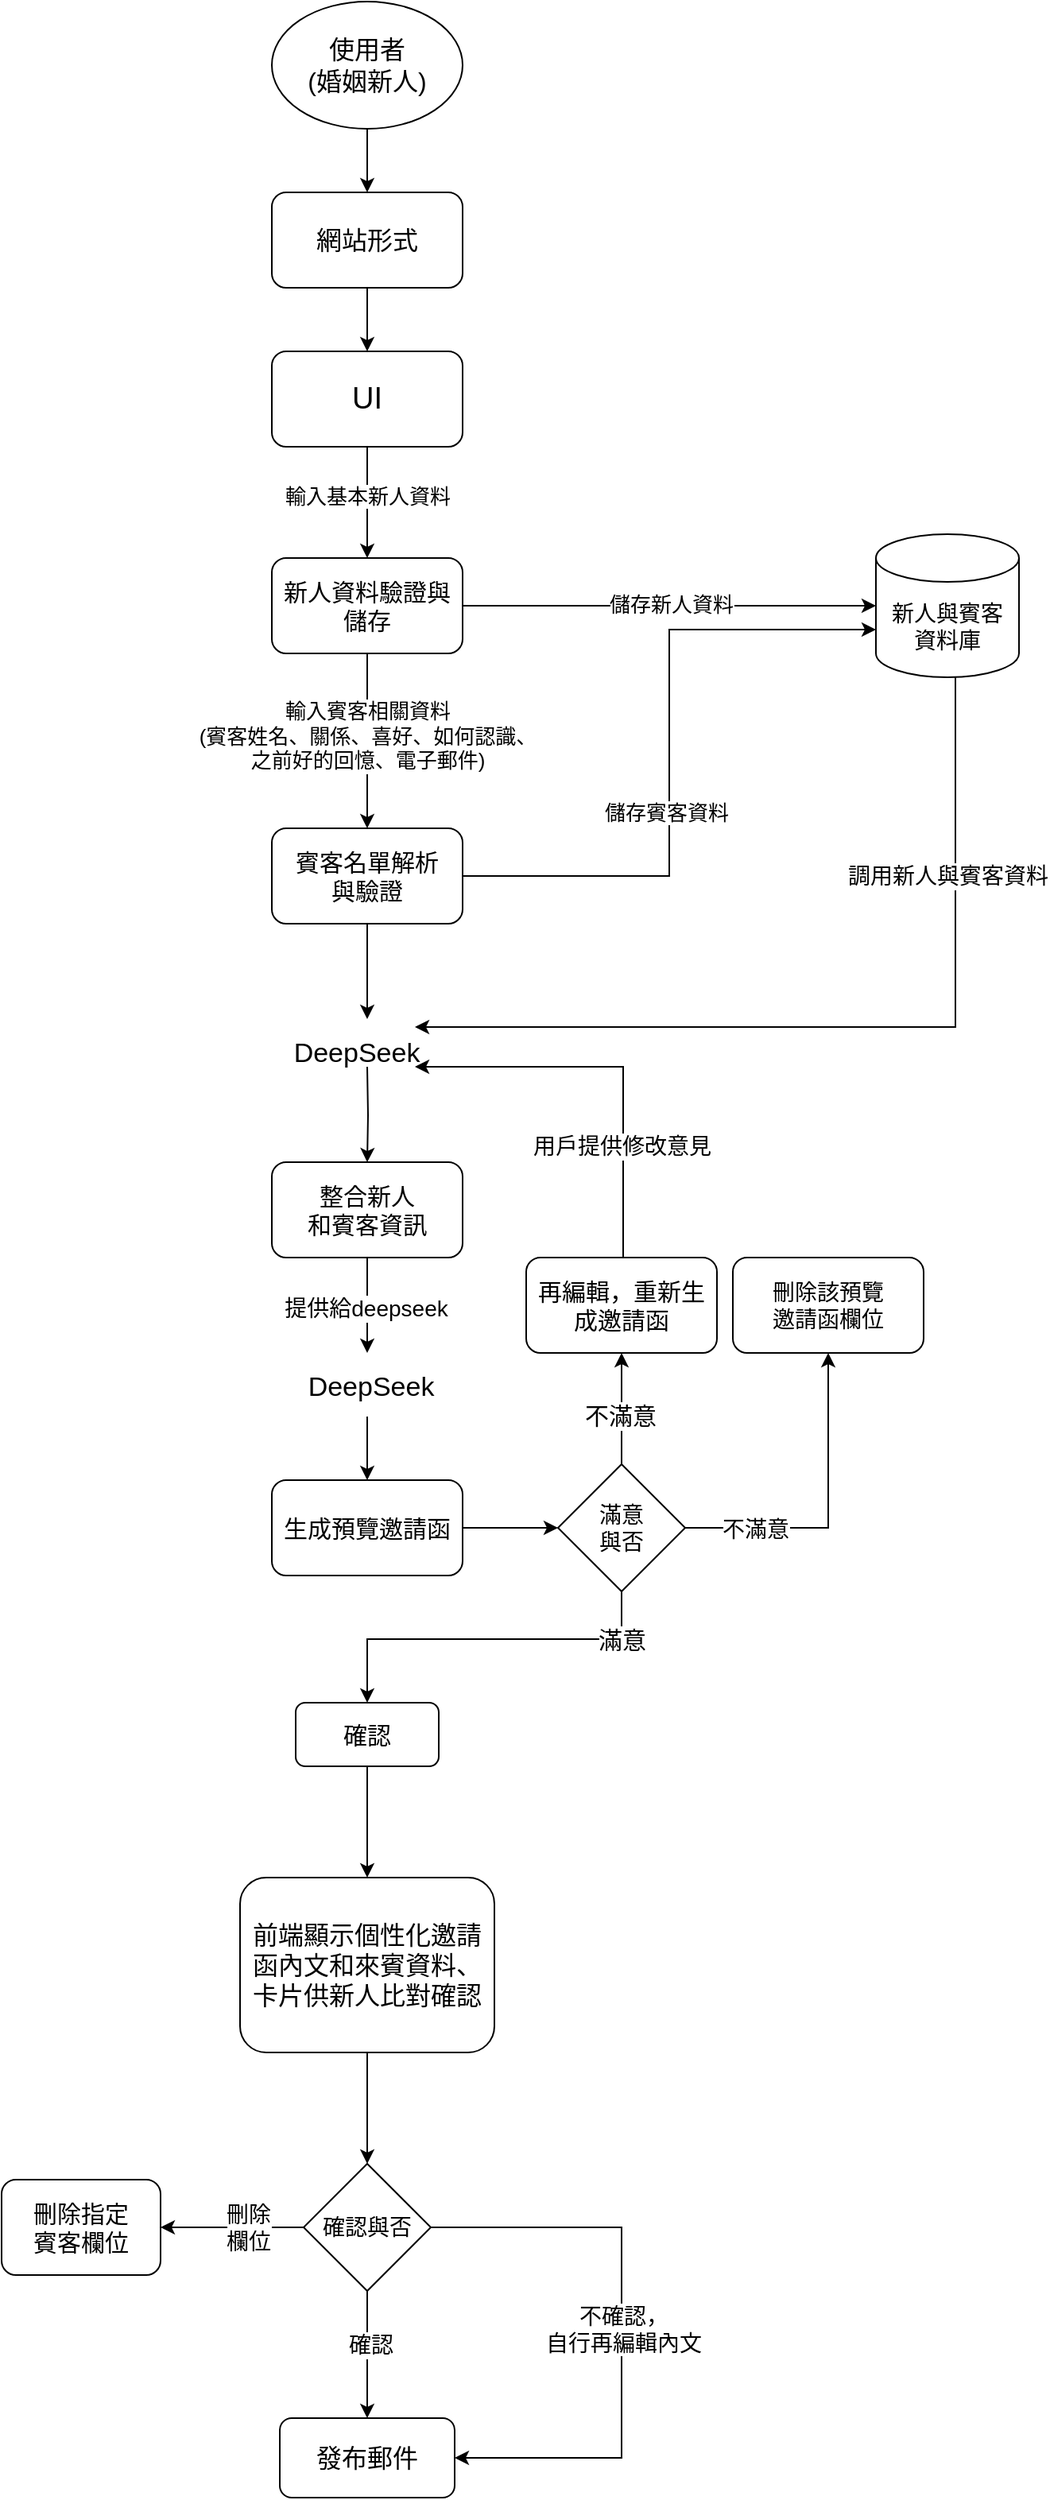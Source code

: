 <mxfile version="24.7.17">
  <diagram name="第1頁" id="q_i-FiuycsIScG7VY103">
    <mxGraphModel dx="1036" dy="606" grid="1" gridSize="10" guides="1" tooltips="1" connect="1" arrows="1" fold="1" page="1" pageScale="1" pageWidth="827" pageHeight="1169" math="0" shadow="0">
      <root>
        <mxCell id="0" />
        <mxCell id="1" parent="0" />
        <mxCell id="hkdZcMtisLhz9Ig-_JKM-3" style="edgeStyle=orthogonalEdgeStyle;rounded=0;orthogonalLoop=1;jettySize=auto;html=1;exitX=0.5;exitY=1;exitDx=0;exitDy=0;entryX=0.5;entryY=0;entryDx=0;entryDy=0;" parent="1" source="hkdZcMtisLhz9Ig-_JKM-1" target="hkdZcMtisLhz9Ig-_JKM-2" edge="1">
          <mxGeometry relative="1" as="geometry" />
        </mxCell>
        <mxCell id="hkdZcMtisLhz9Ig-_JKM-1" value="使用者&lt;br style=&quot;font-size: 16px;&quot;&gt;(婚姻新人)" style="ellipse;whiteSpace=wrap;html=1;fontSize=16;" parent="1" vertex="1">
          <mxGeometry x="350" y="20" width="120" height="80" as="geometry" />
        </mxCell>
        <mxCell id="hkdZcMtisLhz9Ig-_JKM-5" style="edgeStyle=orthogonalEdgeStyle;rounded=0;orthogonalLoop=1;jettySize=auto;html=1;exitX=0.5;exitY=1;exitDx=0;exitDy=0;entryX=0.5;entryY=0;entryDx=0;entryDy=0;" parent="1" source="hkdZcMtisLhz9Ig-_JKM-2" target="hkdZcMtisLhz9Ig-_JKM-4" edge="1">
          <mxGeometry relative="1" as="geometry" />
        </mxCell>
        <mxCell id="hkdZcMtisLhz9Ig-_JKM-2" value="網站形式" style="rounded=1;whiteSpace=wrap;html=1;fontSize=16;" parent="1" vertex="1">
          <mxGeometry x="350" y="140" width="120" height="60" as="geometry" />
        </mxCell>
        <mxCell id="hkdZcMtisLhz9Ig-_JKM-7" style="edgeStyle=orthogonalEdgeStyle;rounded=0;orthogonalLoop=1;jettySize=auto;html=1;exitX=0.5;exitY=1;exitDx=0;exitDy=0;entryX=0.5;entryY=0;entryDx=0;entryDy=0;" parent="1" source="hkdZcMtisLhz9Ig-_JKM-4" target="hkdZcMtisLhz9Ig-_JKM-6" edge="1">
          <mxGeometry relative="1" as="geometry" />
        </mxCell>
        <mxCell id="hkdZcMtisLhz9Ig-_JKM-8" value="輸入基本新人資料" style="edgeLabel;html=1;align=center;verticalAlign=middle;resizable=0;points=[];fontSize=13;" parent="hkdZcMtisLhz9Ig-_JKM-7" vertex="1" connectable="0">
          <mxGeometry x="-0.504" y="2" relative="1" as="geometry">
            <mxPoint x="-2" y="13" as="offset" />
          </mxGeometry>
        </mxCell>
        <mxCell id="hkdZcMtisLhz9Ig-_JKM-4" value="UI" style="rounded=1;whiteSpace=wrap;html=1;fontSize=19;" parent="1" vertex="1">
          <mxGeometry x="350" y="240" width="120" height="60" as="geometry" />
        </mxCell>
        <mxCell id="hkdZcMtisLhz9Ig-_JKM-12" style="edgeStyle=orthogonalEdgeStyle;rounded=0;orthogonalLoop=1;jettySize=auto;html=1;exitX=0.5;exitY=1;exitDx=0;exitDy=0;entryX=0.5;entryY=0;entryDx=0;entryDy=0;" parent="1" source="hkdZcMtisLhz9Ig-_JKM-6" target="hkdZcMtisLhz9Ig-_JKM-11" edge="1">
          <mxGeometry relative="1" as="geometry" />
        </mxCell>
        <mxCell id="hkdZcMtisLhz9Ig-_JKM-6" value="新人資料驗證與儲存" style="rounded=1;whiteSpace=wrap;html=1;fontSize=15;" parent="1" vertex="1">
          <mxGeometry x="350" y="370" width="120" height="60" as="geometry" />
        </mxCell>
        <mxCell id="hkdZcMtisLhz9Ig-_JKM-20" style="edgeStyle=orthogonalEdgeStyle;rounded=0;orthogonalLoop=1;jettySize=auto;html=1;exitX=0.5;exitY=1;exitDx=0;exitDy=0;exitPerimeter=0;" parent="1" edge="1">
          <mxGeometry relative="1" as="geometry">
            <mxPoint x="440" y="665" as="targetPoint" />
            <mxPoint x="780" y="430" as="sourcePoint" />
            <Array as="points">
              <mxPoint x="780" y="665" />
            </Array>
          </mxGeometry>
        </mxCell>
        <mxCell id="hkdZcMtisLhz9Ig-_JKM-21" value="調用新人與賓客資料" style="edgeLabel;html=1;align=center;verticalAlign=middle;resizable=0;points=[];fontSize=14;" parent="hkdZcMtisLhz9Ig-_JKM-20" vertex="1" connectable="0">
          <mxGeometry x="0.632" relative="1" as="geometry">
            <mxPoint x="229" y="-95" as="offset" />
          </mxGeometry>
        </mxCell>
        <mxCell id="hkdZcMtisLhz9Ig-_JKM-9" value="新人與賓客&lt;br&gt;資料庫" style="shape=cylinder3;whiteSpace=wrap;html=1;boundedLbl=1;backgroundOutline=1;size=15;fontSize=14;" parent="1" vertex="1">
          <mxGeometry x="730" y="355" width="90" height="90" as="geometry" />
        </mxCell>
        <mxCell id="hkdZcMtisLhz9Ig-_JKM-10" style="edgeStyle=orthogonalEdgeStyle;rounded=0;orthogonalLoop=1;jettySize=auto;html=1;entryX=0;entryY=0.5;entryDx=0;entryDy=0;entryPerimeter=0;" parent="1" source="hkdZcMtisLhz9Ig-_JKM-6" target="hkdZcMtisLhz9Ig-_JKM-9" edge="1">
          <mxGeometry relative="1" as="geometry" />
        </mxCell>
        <mxCell id="hkdZcMtisLhz9Ig-_JKM-15" value="儲存新人資料" style="edgeLabel;html=1;align=center;verticalAlign=middle;resizable=0;points=[];fontSize=13;" parent="hkdZcMtisLhz9Ig-_JKM-10" vertex="1" connectable="0">
          <mxGeometry x="0.002" y="1" relative="1" as="geometry">
            <mxPoint as="offset" />
          </mxGeometry>
        </mxCell>
        <mxCell id="hkdZcMtisLhz9Ig-_JKM-19" style="edgeStyle=orthogonalEdgeStyle;rounded=0;orthogonalLoop=1;jettySize=auto;html=1;" parent="1" source="hkdZcMtisLhz9Ig-_JKM-11" edge="1">
          <mxGeometry relative="1" as="geometry">
            <mxPoint x="410" y="660" as="targetPoint" />
          </mxGeometry>
        </mxCell>
        <mxCell id="hkdZcMtisLhz9Ig-_JKM-11" value="賓客名單解析&lt;br&gt;與驗證" style="rounded=1;whiteSpace=wrap;html=1;fontSize=15;" parent="1" vertex="1">
          <mxGeometry x="350" y="540" width="120" height="60" as="geometry" />
        </mxCell>
        <mxCell id="hkdZcMtisLhz9Ig-_JKM-13" value="輸入賓客相關資料&lt;br&gt;(賓客姓名、關係、喜好、如何認識、&lt;br&gt;之前好的回憶、電子郵件)" style="edgeLabel;html=1;align=center;verticalAlign=middle;resizable=0;points=[];fontSize=13;" parent="1" vertex="1" connectable="0">
          <mxGeometry x="413.0" y="479.997" as="geometry">
            <mxPoint x="-3" y="2" as="offset" />
          </mxGeometry>
        </mxCell>
        <mxCell id="hkdZcMtisLhz9Ig-_JKM-16" style="edgeStyle=orthogonalEdgeStyle;rounded=0;orthogonalLoop=1;jettySize=auto;html=1;exitX=1;exitY=0.5;exitDx=0;exitDy=0;entryX=0;entryY=0;entryDx=0;entryDy=60;entryPerimeter=0;" parent="1" source="hkdZcMtisLhz9Ig-_JKM-11" target="hkdZcMtisLhz9Ig-_JKM-9" edge="1">
          <mxGeometry relative="1" as="geometry" />
        </mxCell>
        <mxCell id="hkdZcMtisLhz9Ig-_JKM-17" value="&lt;font style=&quot;font-size: 13px;&quot;&gt;儲存賓客資料&lt;/font&gt;" style="edgeLabel;html=1;align=center;verticalAlign=middle;resizable=0;points=[];" parent="hkdZcMtisLhz9Ig-_JKM-16" vertex="1" connectable="0">
          <mxGeometry x="-0.181" y="2" relative="1" as="geometry">
            <mxPoint as="offset" />
          </mxGeometry>
        </mxCell>
        <mxCell id="hkdZcMtisLhz9Ig-_JKM-18" value="DeepSeek" style="edgeLabel;html=1;align=center;verticalAlign=middle;resizable=0;points=[];fontSize=17;" parent="1" vertex="1" connectable="0">
          <mxGeometry x="400" y="689.998" as="geometry">
            <mxPoint x="3" y="-8" as="offset" />
          </mxGeometry>
        </mxCell>
        <mxCell id="hkdZcMtisLhz9Ig-_JKM-25" style="edgeStyle=orthogonalEdgeStyle;rounded=0;orthogonalLoop=1;jettySize=auto;html=1;exitX=0.5;exitY=1;exitDx=0;exitDy=0;" parent="1" source="hkdZcMtisLhz9Ig-_JKM-22" edge="1">
          <mxGeometry relative="1" as="geometry">
            <mxPoint x="410" y="870" as="targetPoint" />
          </mxGeometry>
        </mxCell>
        <mxCell id="hkdZcMtisLhz9Ig-_JKM-26" value="&lt;font style=&quot;font-size: 14px;&quot;&gt;提供給deepseek&lt;/font&gt;" style="edgeLabel;html=1;align=center;verticalAlign=middle;resizable=0;points=[];" parent="hkdZcMtisLhz9Ig-_JKM-25" vertex="1" connectable="0">
          <mxGeometry x="-0.014" y="-1" relative="1" as="geometry">
            <mxPoint x="-1" y="1" as="offset" />
          </mxGeometry>
        </mxCell>
        <mxCell id="hkdZcMtisLhz9Ig-_JKM-22" value="整合新人&lt;br&gt;和賓客資訊" style="rounded=1;whiteSpace=wrap;html=1;fontSize=15;" parent="1" vertex="1">
          <mxGeometry x="350" y="750" width="120" height="60" as="geometry" />
        </mxCell>
        <mxCell id="hkdZcMtisLhz9Ig-_JKM-23" style="edgeStyle=orthogonalEdgeStyle;rounded=0;orthogonalLoop=1;jettySize=auto;html=1;entryX=0.5;entryY=0;entryDx=0;entryDy=0;" parent="1" target="hkdZcMtisLhz9Ig-_JKM-22" edge="1">
          <mxGeometry relative="1" as="geometry">
            <mxPoint x="420" y="670" as="targetPoint" />
            <mxPoint x="410" y="690" as="sourcePoint" />
          </mxGeometry>
        </mxCell>
        <mxCell id="hkdZcMtisLhz9Ig-_JKM-24" value="DeepSeek" style="edgeLabel;html=1;align=center;verticalAlign=middle;resizable=0;points=[];fontSize=17;" parent="1" vertex="1" connectable="0">
          <mxGeometry x="410" y="879.998" as="geometry">
            <mxPoint x="2" y="12" as="offset" />
          </mxGeometry>
        </mxCell>
        <mxCell id="hkdZcMtisLhz9Ig-_JKM-29" value="" style="endArrow=classic;html=1;rounded=0;entryX=0.5;entryY=0;entryDx=0;entryDy=0;" parent="1" target="hkdZcMtisLhz9Ig-_JKM-30" edge="1">
          <mxGeometry width="50" height="50" relative="1" as="geometry">
            <mxPoint x="410" y="910" as="sourcePoint" />
            <mxPoint x="410" y="940" as="targetPoint" />
          </mxGeometry>
        </mxCell>
        <mxCell id="hkdZcMtisLhz9Ig-_JKM-33" style="edgeStyle=orthogonalEdgeStyle;rounded=0;orthogonalLoop=1;jettySize=auto;html=1;entryX=0;entryY=0.5;entryDx=0;entryDy=0;" parent="1" source="hkdZcMtisLhz9Ig-_JKM-30" target="hkdZcMtisLhz9Ig-_JKM-32" edge="1">
          <mxGeometry relative="1" as="geometry" />
        </mxCell>
        <mxCell id="hkdZcMtisLhz9Ig-_JKM-30" value="生成預覽邀請函" style="rounded=1;whiteSpace=wrap;html=1;fontSize=15;" parent="1" vertex="1">
          <mxGeometry x="350" y="950" width="120" height="60" as="geometry" />
        </mxCell>
        <mxCell id="hkdZcMtisLhz9Ig-_JKM-36" value="" style="edgeStyle=orthogonalEdgeStyle;rounded=0;orthogonalLoop=1;jettySize=auto;html=1;entryX=0.5;entryY=1;entryDx=0;entryDy=0;" parent="1" source="hkdZcMtisLhz9Ig-_JKM-32" target="hkdZcMtisLhz9Ig-_JKM-37" edge="1">
          <mxGeometry relative="1" as="geometry">
            <mxPoint x="569.941" y="910" as="targetPoint" />
          </mxGeometry>
        </mxCell>
        <mxCell id="hkdZcMtisLhz9Ig-_JKM-41" value="&lt;font style=&quot;font-size: 15px;&quot;&gt;不滿意&lt;/font&gt;" style="edgeLabel;html=1;align=center;verticalAlign=middle;resizable=0;points=[];" parent="hkdZcMtisLhz9Ig-_JKM-36" vertex="1" connectable="0">
          <mxGeometry x="-0.094" y="1" relative="1" as="geometry">
            <mxPoint as="offset" />
          </mxGeometry>
        </mxCell>
        <mxCell id="hkdZcMtisLhz9Ig-_JKM-43" value="" style="edgeStyle=orthogonalEdgeStyle;rounded=0;orthogonalLoop=1;jettySize=auto;html=1;" parent="1" source="hkdZcMtisLhz9Ig-_JKM-32" target="hkdZcMtisLhz9Ig-_JKM-42" edge="1">
          <mxGeometry relative="1" as="geometry">
            <Array as="points">
              <mxPoint x="570" y="1050" />
              <mxPoint x="410" y="1050" />
            </Array>
          </mxGeometry>
        </mxCell>
        <mxCell id="hkdZcMtisLhz9Ig-_JKM-44" value="&lt;font style=&quot;font-size: 15px;&quot;&gt;滿意&lt;/font&gt;" style="edgeLabel;html=1;align=center;verticalAlign=middle;resizable=0;points=[];" parent="hkdZcMtisLhz9Ig-_JKM-43" vertex="1" connectable="0">
          <mxGeometry x="-0.163" y="-1" relative="1" as="geometry">
            <mxPoint x="66" y="1" as="offset" />
          </mxGeometry>
        </mxCell>
        <mxCell id="qrtApSuX-HS33oVbi5O9-2" value="" style="edgeStyle=orthogonalEdgeStyle;rounded=0;orthogonalLoop=1;jettySize=auto;html=1;" parent="1" source="hkdZcMtisLhz9Ig-_JKM-32" target="qrtApSuX-HS33oVbi5O9-1" edge="1">
          <mxGeometry relative="1" as="geometry" />
        </mxCell>
        <mxCell id="qrtApSuX-HS33oVbi5O9-3" value="&lt;font style=&quot;font-size: 14px;&quot;&gt;不滿意&lt;/font&gt;" style="edgeLabel;html=1;align=center;verticalAlign=middle;resizable=0;points=[];" parent="qrtApSuX-HS33oVbi5O9-2" vertex="1" connectable="0">
          <mxGeometry x="-0.564" y="-1" relative="1" as="geometry">
            <mxPoint as="offset" />
          </mxGeometry>
        </mxCell>
        <mxCell id="hkdZcMtisLhz9Ig-_JKM-32" value="&lt;font style=&quot;font-size: 14px;&quot;&gt;滿意&lt;br&gt;與否&lt;/font&gt;" style="rhombus;whiteSpace=wrap;html=1;" parent="1" vertex="1">
          <mxGeometry x="530" y="940" width="80" height="80" as="geometry" />
        </mxCell>
        <mxCell id="hkdZcMtisLhz9Ig-_JKM-39" style="edgeStyle=orthogonalEdgeStyle;rounded=0;orthogonalLoop=1;jettySize=auto;html=1;" parent="1" source="hkdZcMtisLhz9Ig-_JKM-37" edge="1">
          <mxGeometry relative="1" as="geometry">
            <mxPoint x="440" y="690" as="targetPoint" />
            <Array as="points">
              <mxPoint x="571" y="690" />
            </Array>
          </mxGeometry>
        </mxCell>
        <mxCell id="hkdZcMtisLhz9Ig-_JKM-40" value="&lt;font style=&quot;font-size: 14px;&quot;&gt;用戶提供修改意見&lt;/font&gt;" style="edgeLabel;html=1;align=center;verticalAlign=middle;resizable=0;points=[];" parent="hkdZcMtisLhz9Ig-_JKM-39" vertex="1" connectable="0">
          <mxGeometry x="-0.316" y="-2" relative="1" as="geometry">
            <mxPoint x="-3" y="16" as="offset" />
          </mxGeometry>
        </mxCell>
        <mxCell id="hkdZcMtisLhz9Ig-_JKM-37" value="再編輯，重新生成邀請函" style="rounded=1;whiteSpace=wrap;html=1;fontSize=15;" parent="1" vertex="1">
          <mxGeometry x="510" y="810" width="120" height="60" as="geometry" />
        </mxCell>
        <mxCell id="hkdZcMtisLhz9Ig-_JKM-42" value="&lt;font style=&quot;font-size: 15px;&quot;&gt;確認&lt;/font&gt;" style="rounded=1;whiteSpace=wrap;html=1;" parent="1" vertex="1">
          <mxGeometry x="365" y="1090" width="90" height="40" as="geometry" />
        </mxCell>
        <mxCell id="hkdZcMtisLhz9Ig-_JKM-49" style="edgeStyle=orthogonalEdgeStyle;rounded=0;orthogonalLoop=1;jettySize=auto;html=1;entryX=0.5;entryY=0;entryDx=0;entryDy=0;exitX=0.5;exitY=1;exitDx=0;exitDy=0;" parent="1" target="hkdZcMtisLhz9Ig-_JKM-50" edge="1" source="hkdZcMtisLhz9Ig-_JKM-42">
          <mxGeometry relative="1" as="geometry">
            <mxPoint x="410" y="1260" as="targetPoint" />
            <mxPoint x="410" y="1210" as="sourcePoint" />
          </mxGeometry>
        </mxCell>
        <mxCell id="hkdZcMtisLhz9Ig-_JKM-53" style="edgeStyle=orthogonalEdgeStyle;rounded=0;orthogonalLoop=1;jettySize=auto;html=1;exitX=0.5;exitY=1;exitDx=0;exitDy=0;entryX=0.5;entryY=0;entryDx=0;entryDy=0;" parent="1" source="hkdZcMtisLhz9Ig-_JKM-50" target="hkdZcMtisLhz9Ig-_JKM-52" edge="1">
          <mxGeometry relative="1" as="geometry" />
        </mxCell>
        <mxCell id="hkdZcMtisLhz9Ig-_JKM-50" value="前端顯示個性化邀請函內文和來賓資料、卡片供新人比對確認" style="rounded=1;whiteSpace=wrap;html=1;fontSize=16;" parent="1" vertex="1">
          <mxGeometry x="330" y="1200" width="160" height="110" as="geometry" />
        </mxCell>
        <mxCell id="hkdZcMtisLhz9Ig-_JKM-54" style="edgeStyle=orthogonalEdgeStyle;rounded=0;orthogonalLoop=1;jettySize=auto;html=1;exitX=0.5;exitY=1;exitDx=0;exitDy=0;entryX=0.5;entryY=0;entryDx=0;entryDy=0;" parent="1" source="hkdZcMtisLhz9Ig-_JKM-52" target="hkdZcMtisLhz9Ig-_JKM-55" edge="1">
          <mxGeometry relative="1" as="geometry">
            <mxPoint x="410.412" y="1690" as="targetPoint" />
          </mxGeometry>
        </mxCell>
        <mxCell id="hkdZcMtisLhz9Ig-_JKM-56" value="&lt;font style=&quot;font-size: 14px;&quot;&gt;確認&lt;/font&gt;" style="edgeLabel;html=1;align=center;verticalAlign=middle;resizable=0;points=[];" parent="hkdZcMtisLhz9Ig-_JKM-54" vertex="1" connectable="0">
          <mxGeometry x="-0.167" y="2" relative="1" as="geometry">
            <mxPoint as="offset" />
          </mxGeometry>
        </mxCell>
        <mxCell id="hkdZcMtisLhz9Ig-_JKM-57" style="edgeStyle=orthogonalEdgeStyle;rounded=0;orthogonalLoop=1;jettySize=auto;html=1;exitX=1;exitY=0.5;exitDx=0;exitDy=0;entryX=1;entryY=0.5;entryDx=0;entryDy=0;" parent="1" source="hkdZcMtisLhz9Ig-_JKM-52" target="hkdZcMtisLhz9Ig-_JKM-55" edge="1">
          <mxGeometry relative="1" as="geometry">
            <mxPoint x="535" y="1685" as="targetPoint" />
            <Array as="points">
              <mxPoint x="570" y="1420" />
              <mxPoint x="570" y="1565" />
            </Array>
            <mxPoint x="520" y="1410" as="sourcePoint" />
          </mxGeometry>
        </mxCell>
        <mxCell id="hkdZcMtisLhz9Ig-_JKM-58" value="&lt;font style=&quot;font-size: 14px;&quot;&gt;不確認，&lt;br&gt;自行再編輯內文&lt;/font&gt;" style="edgeLabel;html=1;align=center;verticalAlign=middle;resizable=0;points=[];fontSize=14;" parent="hkdZcMtisLhz9Ig-_JKM-57" vertex="1" connectable="0">
          <mxGeometry x="-0.069" y="1" relative="1" as="geometry">
            <mxPoint y="12" as="offset" />
          </mxGeometry>
        </mxCell>
        <mxCell id="hkdZcMtisLhz9Ig-_JKM-60" value="" style="edgeStyle=orthogonalEdgeStyle;rounded=0;orthogonalLoop=1;jettySize=auto;html=1;" parent="1" source="hkdZcMtisLhz9Ig-_JKM-52" target="hkdZcMtisLhz9Ig-_JKM-59" edge="1">
          <mxGeometry relative="1" as="geometry" />
        </mxCell>
        <mxCell id="hkdZcMtisLhz9Ig-_JKM-61" value="刪除&lt;br style=&quot;font-size: 14px;&quot;&gt;欄位" style="edgeLabel;html=1;align=center;verticalAlign=middle;resizable=0;points=[];fontSize=14;" parent="hkdZcMtisLhz9Ig-_JKM-60" vertex="1" connectable="0">
          <mxGeometry x="0.045" y="2" relative="1" as="geometry">
            <mxPoint x="12" y="-2" as="offset" />
          </mxGeometry>
        </mxCell>
        <mxCell id="hkdZcMtisLhz9Ig-_JKM-52" value="&lt;span style=&quot;font-size: 14px;&quot;&gt;確認與否&lt;/span&gt;" style="rhombus;whiteSpace=wrap;html=1;" parent="1" vertex="1">
          <mxGeometry x="370" y="1380" width="80" height="80" as="geometry" />
        </mxCell>
        <mxCell id="hkdZcMtisLhz9Ig-_JKM-55" value="發布郵件" style="rounded=1;whiteSpace=wrap;html=1;fontSize=16;" parent="1" vertex="1">
          <mxGeometry x="355" y="1540" width="110" height="50" as="geometry" />
        </mxCell>
        <mxCell id="hkdZcMtisLhz9Ig-_JKM-59" value="&lt;font style=&quot;font-size: 15px;&quot;&gt;刪除指定&lt;br&gt;賓客欄位&lt;/font&gt;" style="rounded=1;whiteSpace=wrap;html=1;" parent="1" vertex="1">
          <mxGeometry x="180" y="1390" width="100" height="60" as="geometry" />
        </mxCell>
        <mxCell id="qrtApSuX-HS33oVbi5O9-1" value="&lt;font style=&quot;font-size: 14px;&quot;&gt;刪除該預覽&lt;br style=&quot;font-size: 14px;&quot;&gt;邀請函欄位&lt;/font&gt;" style="rounded=1;whiteSpace=wrap;html=1;fontSize=14;" parent="1" vertex="1">
          <mxGeometry x="640" y="810" width="120" height="60" as="geometry" />
        </mxCell>
      </root>
    </mxGraphModel>
  </diagram>
</mxfile>
